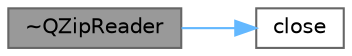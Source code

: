 digraph "~QZipReader"
{
 // LATEX_PDF_SIZE
  bgcolor="transparent";
  edge [fontname=Helvetica,fontsize=10,labelfontname=Helvetica,labelfontsize=10];
  node [fontname=Helvetica,fontsize=10,shape=box,height=0.2,width=0.4];
  rankdir="LR";
  Node1 [id="Node000001",label="~QZipReader",height=0.2,width=0.4,color="gray40", fillcolor="grey60", style="filled", fontcolor="black",tooltip="Destructor"];
  Node1 -> Node2 [id="edge1_Node000001_Node000002",color="steelblue1",style="solid",tooltip=" "];
  Node2 [id="Node000002",label="close",height=0.2,width=0.4,color="grey40", fillcolor="white", style="filled",URL="$class_q_zip_reader.html#a5ae591df94fc66ccb85cbb6565368bca",tooltip="Close the zip file."];
}
